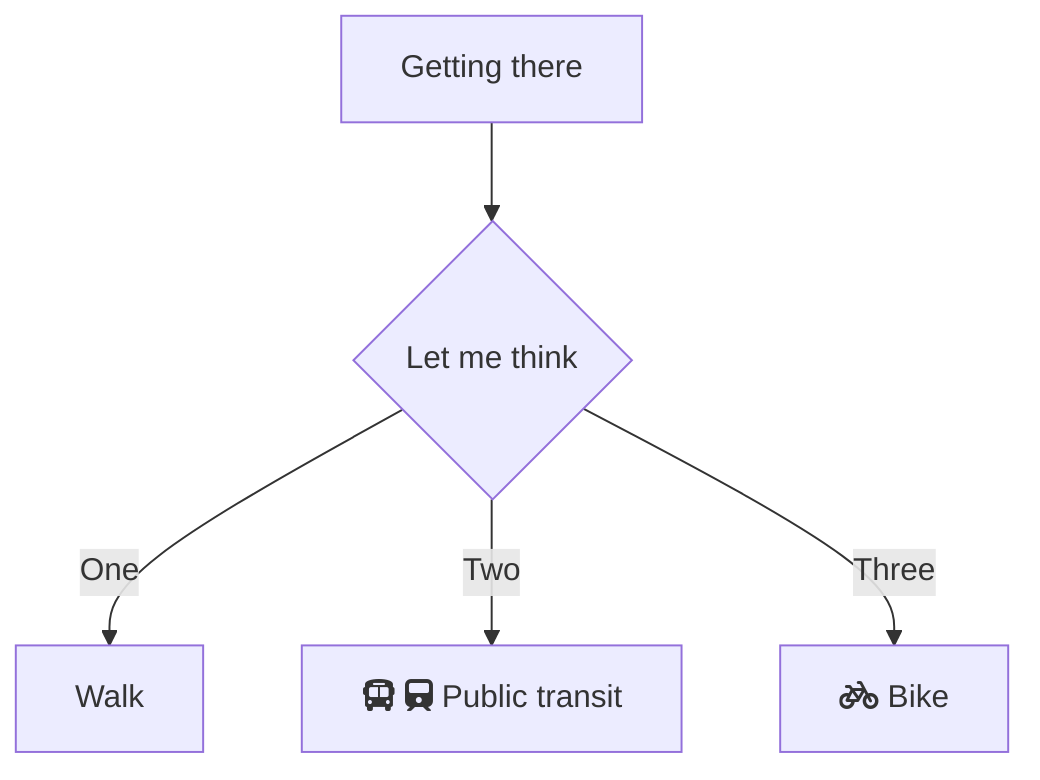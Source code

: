 flowchart TD
    A[Getting there] -->B{Let me think}
    B -->|One| C[Walk]
    B -->|Two| D[fa:fa-bus fa:fa-train Public transit]
    B -->|Three| E[fa:fa-bicycle Bike]